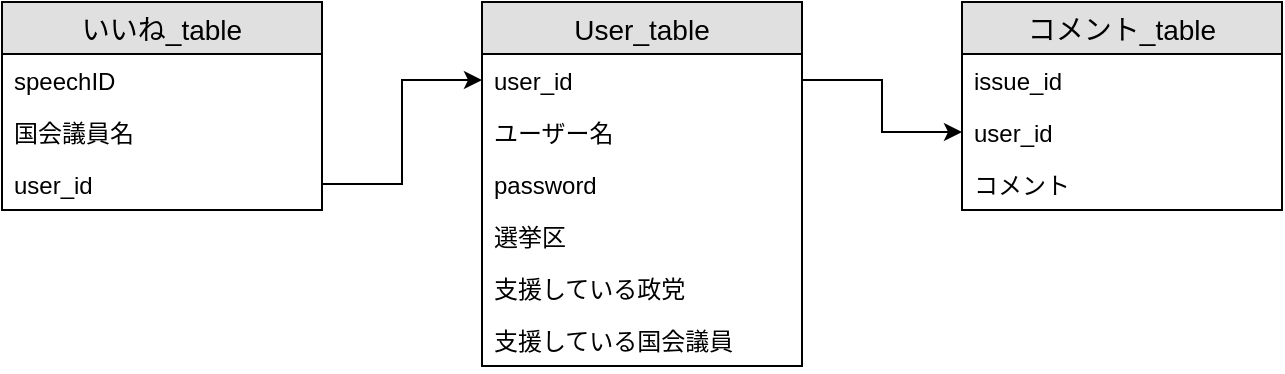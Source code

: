 <mxfile version="12.8.1" type="github">
  <diagram id="RFrLinH36fkgjdAGliGw" name="ページ1">
    <mxGraphModel dx="946" dy="646" grid="1" gridSize="10" guides="1" tooltips="1" connect="1" arrows="1" fold="1" page="1" pageScale="1" pageWidth="827" pageHeight="1169" math="0" shadow="0">
      <root>
        <mxCell id="0" />
        <mxCell id="1" parent="0" />
        <mxCell id="FkvdXHm9pn10SjGPpiyq-1" value="User_table" style="swimlane;fontStyle=0;childLayout=stackLayout;horizontal=1;startSize=26;fillColor=#e0e0e0;horizontalStack=0;resizeParent=1;resizeParentMax=0;resizeLast=0;collapsible=1;marginBottom=0;swimlaneFillColor=#ffffff;align=center;fontSize=14;" vertex="1" parent="1">
          <mxGeometry x="320" y="120" width="160" height="182" as="geometry" />
        </mxCell>
        <mxCell id="FkvdXHm9pn10SjGPpiyq-7" value="user_id" style="text;strokeColor=none;fillColor=none;spacingLeft=4;spacingRight=4;overflow=hidden;rotatable=0;points=[[0,0.5],[1,0.5]];portConstraint=eastwest;fontSize=12;" vertex="1" parent="FkvdXHm9pn10SjGPpiyq-1">
          <mxGeometry y="26" width="160" height="26" as="geometry" />
        </mxCell>
        <mxCell id="FkvdXHm9pn10SjGPpiyq-2" value="ユーザー名" style="text;strokeColor=none;fillColor=none;spacingLeft=4;spacingRight=4;overflow=hidden;rotatable=0;points=[[0,0.5],[1,0.5]];portConstraint=eastwest;fontSize=12;" vertex="1" parent="FkvdXHm9pn10SjGPpiyq-1">
          <mxGeometry y="52" width="160" height="26" as="geometry" />
        </mxCell>
        <mxCell id="FkvdXHm9pn10SjGPpiyq-3" value="password" style="text;strokeColor=none;fillColor=none;spacingLeft=4;spacingRight=4;overflow=hidden;rotatable=0;points=[[0,0.5],[1,0.5]];portConstraint=eastwest;fontSize=12;" vertex="1" parent="FkvdXHm9pn10SjGPpiyq-1">
          <mxGeometry y="78" width="160" height="26" as="geometry" />
        </mxCell>
        <mxCell id="FkvdXHm9pn10SjGPpiyq-4" value="選挙区" style="text;strokeColor=none;fillColor=none;spacingLeft=4;spacingRight=4;overflow=hidden;rotatable=0;points=[[0,0.5],[1,0.5]];portConstraint=eastwest;fontSize=12;" vertex="1" parent="FkvdXHm9pn10SjGPpiyq-1">
          <mxGeometry y="104" width="160" height="26" as="geometry" />
        </mxCell>
        <mxCell id="FkvdXHm9pn10SjGPpiyq-5" value="支援している政党" style="text;strokeColor=none;fillColor=none;spacingLeft=4;spacingRight=4;overflow=hidden;rotatable=0;points=[[0,0.5],[1,0.5]];portConstraint=eastwest;fontSize=12;" vertex="1" parent="FkvdXHm9pn10SjGPpiyq-1">
          <mxGeometry y="130" width="160" height="26" as="geometry" />
        </mxCell>
        <mxCell id="FkvdXHm9pn10SjGPpiyq-6" value="支援している国会議員" style="text;strokeColor=none;fillColor=none;spacingLeft=4;spacingRight=4;overflow=hidden;rotatable=0;points=[[0,0.5],[1,0.5]];portConstraint=eastwest;fontSize=12;" vertex="1" parent="FkvdXHm9pn10SjGPpiyq-1">
          <mxGeometry y="156" width="160" height="26" as="geometry" />
        </mxCell>
        <mxCell id="FkvdXHm9pn10SjGPpiyq-8" value="いいね_table" style="swimlane;fontStyle=0;childLayout=stackLayout;horizontal=1;startSize=26;fillColor=#e0e0e0;horizontalStack=0;resizeParent=1;resizeParentMax=0;resizeLast=0;collapsible=1;marginBottom=0;swimlaneFillColor=#ffffff;align=center;fontSize=14;" vertex="1" parent="1">
          <mxGeometry x="80" y="120" width="160" height="104" as="geometry" />
        </mxCell>
        <mxCell id="FkvdXHm9pn10SjGPpiyq-10" value="speechID" style="text;strokeColor=none;fillColor=none;spacingLeft=4;spacingRight=4;overflow=hidden;rotatable=0;points=[[0,0.5],[1,0.5]];portConstraint=eastwest;fontSize=12;" vertex="1" parent="FkvdXHm9pn10SjGPpiyq-8">
          <mxGeometry y="26" width="160" height="26" as="geometry" />
        </mxCell>
        <mxCell id="FkvdXHm9pn10SjGPpiyq-11" value="国会議員名" style="text;strokeColor=none;fillColor=none;spacingLeft=4;spacingRight=4;overflow=hidden;rotatable=0;points=[[0,0.5],[1,0.5]];portConstraint=eastwest;fontSize=12;" vertex="1" parent="FkvdXHm9pn10SjGPpiyq-8">
          <mxGeometry y="52" width="160" height="26" as="geometry" />
        </mxCell>
        <mxCell id="FkvdXHm9pn10SjGPpiyq-12" value="user_id" style="text;strokeColor=none;fillColor=none;spacingLeft=4;spacingRight=4;overflow=hidden;rotatable=0;points=[[0,0.5],[1,0.5]];portConstraint=eastwest;fontSize=12;" vertex="1" parent="FkvdXHm9pn10SjGPpiyq-8">
          <mxGeometry y="78" width="160" height="26" as="geometry" />
        </mxCell>
        <mxCell id="FkvdXHm9pn10SjGPpiyq-13" value="コメント_table" style="swimlane;fontStyle=0;childLayout=stackLayout;horizontal=1;startSize=26;fillColor=#e0e0e0;horizontalStack=0;resizeParent=1;resizeParentMax=0;resizeLast=0;collapsible=1;marginBottom=0;swimlaneFillColor=#ffffff;align=center;fontSize=14;" vertex="1" parent="1">
          <mxGeometry x="560" y="120" width="160" height="104" as="geometry" />
        </mxCell>
        <mxCell id="FkvdXHm9pn10SjGPpiyq-14" value="issue_id" style="text;strokeColor=none;fillColor=none;spacingLeft=4;spacingRight=4;overflow=hidden;rotatable=0;points=[[0,0.5],[1,0.5]];portConstraint=eastwest;fontSize=12;" vertex="1" parent="FkvdXHm9pn10SjGPpiyq-13">
          <mxGeometry y="26" width="160" height="26" as="geometry" />
        </mxCell>
        <mxCell id="FkvdXHm9pn10SjGPpiyq-15" value="user_id" style="text;strokeColor=none;fillColor=none;spacingLeft=4;spacingRight=4;overflow=hidden;rotatable=0;points=[[0,0.5],[1,0.5]];portConstraint=eastwest;fontSize=12;" vertex="1" parent="FkvdXHm9pn10SjGPpiyq-13">
          <mxGeometry y="52" width="160" height="26" as="geometry" />
        </mxCell>
        <mxCell id="FkvdXHm9pn10SjGPpiyq-16" value="コメント" style="text;strokeColor=none;fillColor=none;spacingLeft=4;spacingRight=4;overflow=hidden;rotatable=0;points=[[0,0.5],[1,0.5]];portConstraint=eastwest;fontSize=12;" vertex="1" parent="FkvdXHm9pn10SjGPpiyq-13">
          <mxGeometry y="78" width="160" height="26" as="geometry" />
        </mxCell>
        <mxCell id="FkvdXHm9pn10SjGPpiyq-17" value="" style="edgeStyle=orthogonalEdgeStyle;rounded=0;orthogonalLoop=1;jettySize=auto;html=1;exitX=1;exitY=0.5;exitDx=0;exitDy=0;" edge="1" parent="1" source="FkvdXHm9pn10SjGPpiyq-12" target="FkvdXHm9pn10SjGPpiyq-7">
          <mxGeometry relative="1" as="geometry" />
        </mxCell>
        <mxCell id="FkvdXHm9pn10SjGPpiyq-18" value="" style="edgeStyle=orthogonalEdgeStyle;rounded=0;orthogonalLoop=1;jettySize=auto;html=1;entryX=0;entryY=0.5;entryDx=0;entryDy=0;" edge="1" parent="1" source="FkvdXHm9pn10SjGPpiyq-7" target="FkvdXHm9pn10SjGPpiyq-15">
          <mxGeometry relative="1" as="geometry" />
        </mxCell>
      </root>
    </mxGraphModel>
  </diagram>
</mxfile>
